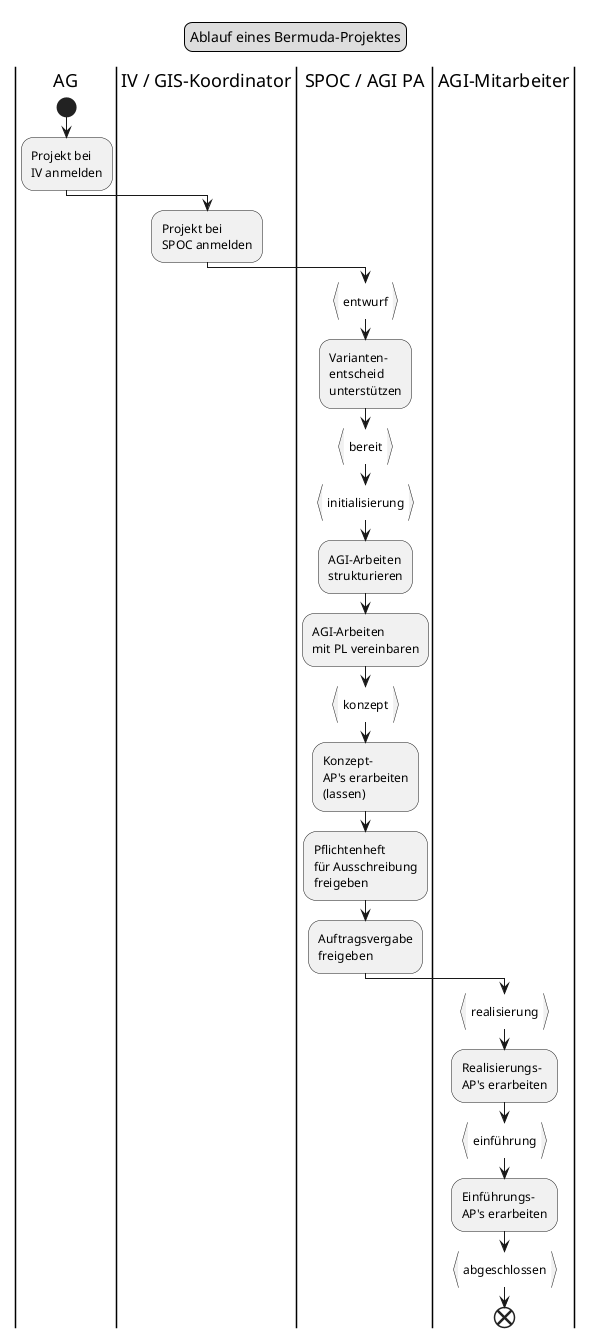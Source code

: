 @startuml
legend top
	Ablauf eines Bermuda-Projektes
end legend
|AG|
start
:Projekt bei
IV anmelden;
|IV / GIS-Koordinator|
:Projekt bei
SPOC anmelden;
|SPOC / AGI PA|
:entwurf}
:Varianten-
entscheid
unterstützen;
:bereit}
:initialisierung}
:AGI-Arbeiten
strukturieren;
:AGI-Arbeiten
mit PL vereinbaren;
:konzept}
:Konzept-
AP's erarbeiten
(lassen);
:Pflichtenheft
für Ausschreibung
freigeben;
:Auftragsvergabe
freigeben;
|AGI-Mitarbeiter|
:realisierung}
:Realisierungs-
AP's erarbeiten;
:einführung}
:Einführungs-
AP's erarbeiten;
:abgeschlossen}
end
@enduml